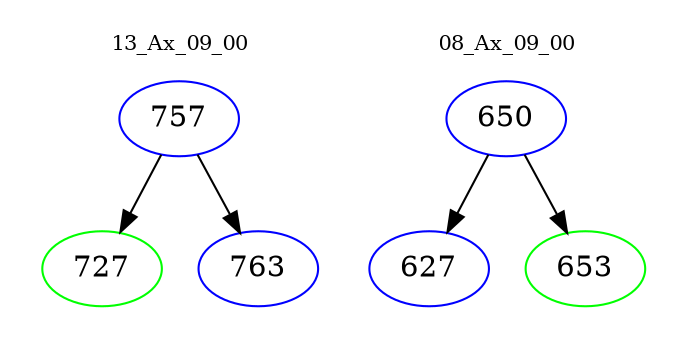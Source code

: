 digraph{
subgraph cluster_0 {
color = white
label = "13_Ax_09_00";
fontsize=10;
T0_757 [label="757", color="blue"]
T0_757 -> T0_727 [color="black"]
T0_727 [label="727", color="green"]
T0_757 -> T0_763 [color="black"]
T0_763 [label="763", color="blue"]
}
subgraph cluster_1 {
color = white
label = "08_Ax_09_00";
fontsize=10;
T1_650 [label="650", color="blue"]
T1_650 -> T1_627 [color="black"]
T1_627 [label="627", color="blue"]
T1_650 -> T1_653 [color="black"]
T1_653 [label="653", color="green"]
}
}
